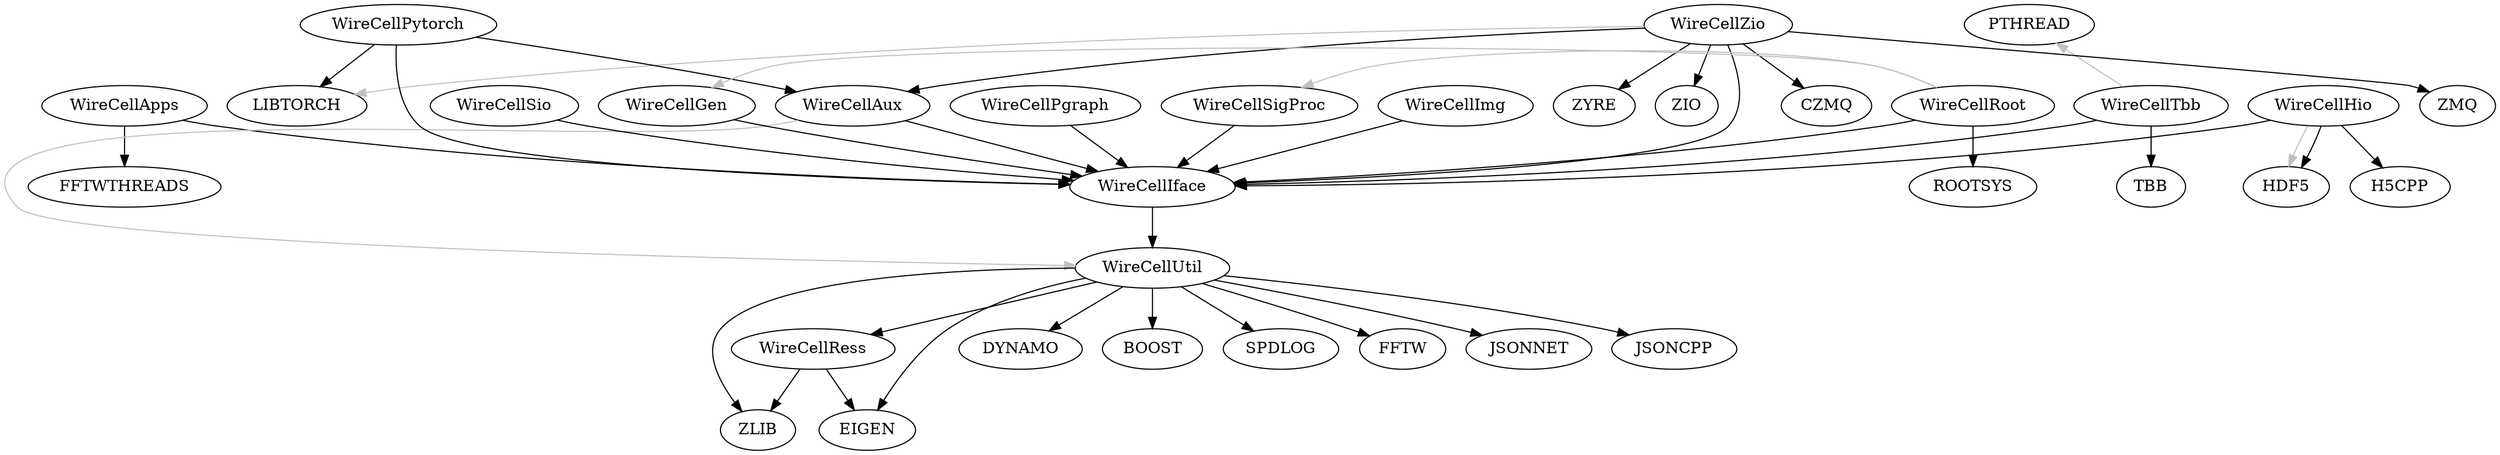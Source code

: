 digraph deps {
	"WireCellPgraph";
	"WireCellApps";
	"WireCellSigProc";
	"WireCellImg";
	"WireCellAux";
	"WireCellTbb";
	"WireCellZio";
	"WireCellPytorch";
	"WireCellSio";
	"WireCellRess";
	"WireCellIface";
	"WireCellRoot";
	"WireCellGen";
	"WireCellHio";
	"WireCellUtil";
	"WireCellApps" -> "FFTWTHREADS"[color="black"];
	"WireCellZio" -> "LIBTORCH"[color="gray",constraint=false];
	"WireCellRess" -> "ZLIB"[color="black"];
	"WireCellUtil" -> "DYNAMO"[color="black"];
	"WireCellAux" -> "WireCellIface"[color="black"];
	"WireCellPytorch" -> "WireCellAux"[color="black"];
	"WireCellUtil" -> "ZLIB"[color="black"];
	"WireCellHio" -> "H5CPP"[color="black"];
	"WireCellPgraph" -> "WireCellIface"[color="black"];
	"WireCellHio" -> "HDF5"[color="gray",constraint=false];
	"WireCellHio" -> "HDF5"[color="black"];
	"WireCellAux" -> "WireCellUtil"[color="gray",constraint=false];
	"WireCellZio" -> "WireCellIface"[color="black"];
	"WireCellSigProc" -> "WireCellIface"[color="black"];
	"WireCellTbb" -> "WireCellIface"[color="black"];
	"WireCellGen" -> "WireCellIface"[color="black"];
	"WireCellZio" -> "ZIO"[color="black"];
	"WireCellUtil" -> "BOOST"[color="black"];
	"WireCellRoot" -> "WireCellIface"[color="black"];
	"WireCellImg" -> "WireCellIface"[color="black"];
	"WireCellUtil" -> "EIGEN"[color="black"];
	"WireCellRoot" -> "ROOTSYS"[color="black"];
	"WireCellZio" -> "CZMQ"[color="black"];
	"WireCellUtil" -> "WireCellRess"[color="black"];
	"WireCellRoot" -> "WireCellSigProc"[color="gray",constraint=false];
	"WireCellTbb" -> "PTHREAD"[color="gray",constraint=false];
	"WireCellUtil" -> "SPDLOG"[color="black"];
	"WireCellRoot" -> "WireCellGen"[color="gray",constraint=false];
	"WireCellZio" -> "ZMQ"[color="black"];
	"WireCellUtil" -> "FFTW"[color="black"];
	"WireCellHio" -> "WireCellIface"[color="black"];
	"WireCellSio" -> "WireCellIface"[color="black"];
	"WireCellPytorch" -> "WireCellIface"[color="black"];
	"WireCellPytorch" -> "LIBTORCH"[color="black"];
	"WireCellUtil" -> "JSONNET"[color="black"];
	"WireCellRess" -> "EIGEN"[color="black"];
	"WireCellIface" -> "WireCellUtil"[color="black"];
	"WireCellZio" -> "WireCellAux"[color="black"];
	"WireCellTbb" -> "TBB"[color="black"];
	"WireCellApps" -> "WireCellIface"[color="black"];
	"WireCellUtil" -> "JSONCPP"[color="black"];
	"WireCellZio" -> "ZYRE"[color="black"];
}